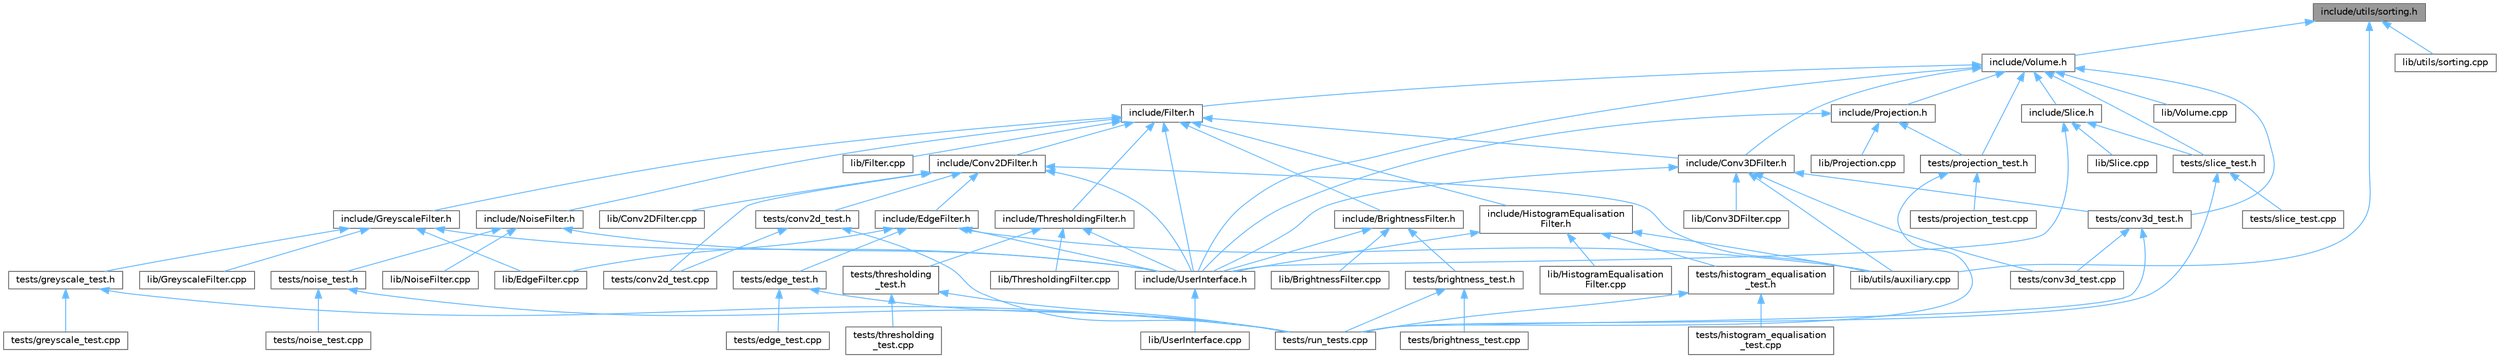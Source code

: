 digraph "include/utils/sorting.h"
{
 // LATEX_PDF_SIZE
  bgcolor="transparent";
  edge [fontname=Helvetica,fontsize=10,labelfontname=Helvetica,labelfontsize=10];
  node [fontname=Helvetica,fontsize=10,shape=box,height=0.2,width=0.4];
  Node1 [id="Node000001",label="include/utils/sorting.h",height=0.2,width=0.4,color="gray40", fillcolor="grey60", style="filled", fontcolor="black",tooltip=" "];
  Node1 -> Node2 [id="edge81_Node000001_Node000002",dir="back",color="steelblue1",style="solid",tooltip=" "];
  Node2 [id="Node000002",label="include/Volume.h",height=0.2,width=0.4,color="grey40", fillcolor="white", style="filled",URL="$_volume_8h.html",tooltip=" "];
  Node2 -> Node3 [id="edge82_Node000002_Node000003",dir="back",color="steelblue1",style="solid",tooltip=" "];
  Node3 [id="Node000003",label="include/Conv3DFilter.h",height=0.2,width=0.4,color="grey40", fillcolor="white", style="filled",URL="$_conv3_d_filter_8h.html",tooltip=" "];
  Node3 -> Node4 [id="edge83_Node000003_Node000004",dir="back",color="steelblue1",style="solid",tooltip=" "];
  Node4 [id="Node000004",label="include/UserInterface.h",height=0.2,width=0.4,color="grey40", fillcolor="white", style="filled",URL="$_user_interface_8h.html",tooltip=" "];
  Node4 -> Node5 [id="edge84_Node000004_Node000005",dir="back",color="steelblue1",style="solid",tooltip=" "];
  Node5 [id="Node000005",label="lib/UserInterface.cpp",height=0.2,width=0.4,color="grey40", fillcolor="white", style="filled",URL="$_user_interface_8cpp.html",tooltip=" "];
  Node3 -> Node6 [id="edge85_Node000003_Node000006",dir="back",color="steelblue1",style="solid",tooltip=" "];
  Node6 [id="Node000006",label="lib/Conv3DFilter.cpp",height=0.2,width=0.4,color="grey40", fillcolor="white", style="filled",URL="$_conv3_d_filter_8cpp.html",tooltip=" "];
  Node3 -> Node7 [id="edge86_Node000003_Node000007",dir="back",color="steelblue1",style="solid",tooltip=" "];
  Node7 [id="Node000007",label="lib/utils/auxiliary.cpp",height=0.2,width=0.4,color="grey40", fillcolor="white", style="filled",URL="$auxiliary_8cpp.html",tooltip=" "];
  Node3 -> Node8 [id="edge87_Node000003_Node000008",dir="back",color="steelblue1",style="solid",tooltip=" "];
  Node8 [id="Node000008",label="tests/conv3d_test.cpp",height=0.2,width=0.4,color="grey40", fillcolor="white", style="filled",URL="$conv3d__test_8cpp.html",tooltip=" "];
  Node3 -> Node9 [id="edge88_Node000003_Node000009",dir="back",color="steelblue1",style="solid",tooltip=" "];
  Node9 [id="Node000009",label="tests/conv3d_test.h",height=0.2,width=0.4,color="grey40", fillcolor="white", style="filled",URL="$conv3d__test_8h.html",tooltip=" "];
  Node9 -> Node8 [id="edge89_Node000009_Node000008",dir="back",color="steelblue1",style="solid",tooltip=" "];
  Node9 -> Node10 [id="edge90_Node000009_Node000010",dir="back",color="steelblue1",style="solid",tooltip=" "];
  Node10 [id="Node000010",label="tests/run_tests.cpp",height=0.2,width=0.4,color="grey40", fillcolor="white", style="filled",URL="$run__tests_8cpp.html",tooltip=" "];
  Node2 -> Node11 [id="edge91_Node000002_Node000011",dir="back",color="steelblue1",style="solid",tooltip=" "];
  Node11 [id="Node000011",label="include/Filter.h",height=0.2,width=0.4,color="grey40", fillcolor="white", style="filled",URL="$_filter_8h.html",tooltip=" "];
  Node11 -> Node12 [id="edge92_Node000011_Node000012",dir="back",color="steelblue1",style="solid",tooltip=" "];
  Node12 [id="Node000012",label="include/BrightnessFilter.h",height=0.2,width=0.4,color="grey40", fillcolor="white", style="filled",URL="$_brightness_filter_8h.html",tooltip=" "];
  Node12 -> Node4 [id="edge93_Node000012_Node000004",dir="back",color="steelblue1",style="solid",tooltip=" "];
  Node12 -> Node13 [id="edge94_Node000012_Node000013",dir="back",color="steelblue1",style="solid",tooltip=" "];
  Node13 [id="Node000013",label="lib/BrightnessFilter.cpp",height=0.2,width=0.4,color="grey40", fillcolor="white", style="filled",URL="$_brightness_filter_8cpp.html",tooltip=" "];
  Node12 -> Node14 [id="edge95_Node000012_Node000014",dir="back",color="steelblue1",style="solid",tooltip=" "];
  Node14 [id="Node000014",label="tests/brightness_test.h",height=0.2,width=0.4,color="grey40", fillcolor="white", style="filled",URL="$brightness__test_8h.html",tooltip=" "];
  Node14 -> Node15 [id="edge96_Node000014_Node000015",dir="back",color="steelblue1",style="solid",tooltip=" "];
  Node15 [id="Node000015",label="tests/brightness_test.cpp",height=0.2,width=0.4,color="grey40", fillcolor="white", style="filled",URL="$brightness__test_8cpp.html",tooltip=" "];
  Node14 -> Node10 [id="edge97_Node000014_Node000010",dir="back",color="steelblue1",style="solid",tooltip=" "];
  Node11 -> Node16 [id="edge98_Node000011_Node000016",dir="back",color="steelblue1",style="solid",tooltip=" "];
  Node16 [id="Node000016",label="include/Conv2DFilter.h",height=0.2,width=0.4,color="grey40", fillcolor="white", style="filled",URL="$_conv2_d_filter_8h.html",tooltip=" "];
  Node16 -> Node17 [id="edge99_Node000016_Node000017",dir="back",color="steelblue1",style="solid",tooltip=" "];
  Node17 [id="Node000017",label="include/EdgeFilter.h",height=0.2,width=0.4,color="grey40", fillcolor="white", style="filled",URL="$_edge_filter_8h.html",tooltip=" "];
  Node17 -> Node4 [id="edge100_Node000017_Node000004",dir="back",color="steelblue1",style="solid",tooltip=" "];
  Node17 -> Node18 [id="edge101_Node000017_Node000018",dir="back",color="steelblue1",style="solid",tooltip=" "];
  Node18 [id="Node000018",label="lib/EdgeFilter.cpp",height=0.2,width=0.4,color="grey40", fillcolor="white", style="filled",URL="$_edge_filter_8cpp.html",tooltip=" "];
  Node17 -> Node7 [id="edge102_Node000017_Node000007",dir="back",color="steelblue1",style="solid",tooltip=" "];
  Node17 -> Node19 [id="edge103_Node000017_Node000019",dir="back",color="steelblue1",style="solid",tooltip=" "];
  Node19 [id="Node000019",label="tests/edge_test.h",height=0.2,width=0.4,color="grey40", fillcolor="white", style="filled",URL="$edge__test_8h.html",tooltip=" "];
  Node19 -> Node20 [id="edge104_Node000019_Node000020",dir="back",color="steelblue1",style="solid",tooltip=" "];
  Node20 [id="Node000020",label="tests/edge_test.cpp",height=0.2,width=0.4,color="grey40", fillcolor="white", style="filled",URL="$edge__test_8cpp.html",tooltip=" "];
  Node19 -> Node10 [id="edge105_Node000019_Node000010",dir="back",color="steelblue1",style="solid",tooltip=" "];
  Node16 -> Node4 [id="edge106_Node000016_Node000004",dir="back",color="steelblue1",style="solid",tooltip=" "];
  Node16 -> Node21 [id="edge107_Node000016_Node000021",dir="back",color="steelblue1",style="solid",tooltip=" "];
  Node21 [id="Node000021",label="lib/Conv2DFilter.cpp",height=0.2,width=0.4,color="grey40", fillcolor="white", style="filled",URL="$_conv2_d_filter_8cpp.html",tooltip=" "];
  Node16 -> Node7 [id="edge108_Node000016_Node000007",dir="back",color="steelblue1",style="solid",tooltip=" "];
  Node16 -> Node22 [id="edge109_Node000016_Node000022",dir="back",color="steelblue1",style="solid",tooltip=" "];
  Node22 [id="Node000022",label="tests/conv2d_test.cpp",height=0.2,width=0.4,color="grey40", fillcolor="white", style="filled",URL="$conv2d__test_8cpp.html",tooltip=" "];
  Node16 -> Node23 [id="edge110_Node000016_Node000023",dir="back",color="steelblue1",style="solid",tooltip=" "];
  Node23 [id="Node000023",label="tests/conv2d_test.h",height=0.2,width=0.4,color="grey40", fillcolor="white", style="filled",URL="$conv2d__test_8h.html",tooltip=" "];
  Node23 -> Node22 [id="edge111_Node000023_Node000022",dir="back",color="steelblue1",style="solid",tooltip=" "];
  Node23 -> Node10 [id="edge112_Node000023_Node000010",dir="back",color="steelblue1",style="solid",tooltip=" "];
  Node11 -> Node3 [id="edge113_Node000011_Node000003",dir="back",color="steelblue1",style="solid",tooltip=" "];
  Node11 -> Node24 [id="edge114_Node000011_Node000024",dir="back",color="steelblue1",style="solid",tooltip=" "];
  Node24 [id="Node000024",label="include/GreyscaleFilter.h",height=0.2,width=0.4,color="grey40", fillcolor="white", style="filled",URL="$_greyscale_filter_8h.html",tooltip=" "];
  Node24 -> Node4 [id="edge115_Node000024_Node000004",dir="back",color="steelblue1",style="solid",tooltip=" "];
  Node24 -> Node18 [id="edge116_Node000024_Node000018",dir="back",color="steelblue1",style="solid",tooltip=" "];
  Node24 -> Node25 [id="edge117_Node000024_Node000025",dir="back",color="steelblue1",style="solid",tooltip=" "];
  Node25 [id="Node000025",label="lib/GreyscaleFilter.cpp",height=0.2,width=0.4,color="grey40", fillcolor="white", style="filled",URL="$_greyscale_filter_8cpp.html",tooltip=" "];
  Node24 -> Node26 [id="edge118_Node000024_Node000026",dir="back",color="steelblue1",style="solid",tooltip=" "];
  Node26 [id="Node000026",label="tests/greyscale_test.h",height=0.2,width=0.4,color="grey40", fillcolor="white", style="filled",URL="$greyscale__test_8h.html",tooltip=" "];
  Node26 -> Node27 [id="edge119_Node000026_Node000027",dir="back",color="steelblue1",style="solid",tooltip=" "];
  Node27 [id="Node000027",label="tests/greyscale_test.cpp",height=0.2,width=0.4,color="grey40", fillcolor="white", style="filled",URL="$greyscale__test_8cpp.html",tooltip=" "];
  Node26 -> Node10 [id="edge120_Node000026_Node000010",dir="back",color="steelblue1",style="solid",tooltip=" "];
  Node11 -> Node28 [id="edge121_Node000011_Node000028",dir="back",color="steelblue1",style="solid",tooltip=" "];
  Node28 [id="Node000028",label="include/HistogramEqualisation\lFilter.h",height=0.2,width=0.4,color="grey40", fillcolor="white", style="filled",URL="$_histogram_equalisation_filter_8h.html",tooltip=" "];
  Node28 -> Node4 [id="edge122_Node000028_Node000004",dir="back",color="steelblue1",style="solid",tooltip=" "];
  Node28 -> Node29 [id="edge123_Node000028_Node000029",dir="back",color="steelblue1",style="solid",tooltip=" "];
  Node29 [id="Node000029",label="lib/HistogramEqualisation\lFilter.cpp",height=0.2,width=0.4,color="grey40", fillcolor="white", style="filled",URL="$_histogram_equalisation_filter_8cpp.html",tooltip=" "];
  Node28 -> Node7 [id="edge124_Node000028_Node000007",dir="back",color="steelblue1",style="solid",tooltip=" "];
  Node28 -> Node30 [id="edge125_Node000028_Node000030",dir="back",color="steelblue1",style="solid",tooltip=" "];
  Node30 [id="Node000030",label="tests/histogram_equalisation\l_test.h",height=0.2,width=0.4,color="grey40", fillcolor="white", style="filled",URL="$histogram__equalisation__test_8h.html",tooltip=" "];
  Node30 -> Node31 [id="edge126_Node000030_Node000031",dir="back",color="steelblue1",style="solid",tooltip=" "];
  Node31 [id="Node000031",label="tests/histogram_equalisation\l_test.cpp",height=0.2,width=0.4,color="grey40", fillcolor="white", style="filled",URL="$histogram__equalisation__test_8cpp.html",tooltip=" "];
  Node30 -> Node10 [id="edge127_Node000030_Node000010",dir="back",color="steelblue1",style="solid",tooltip=" "];
  Node11 -> Node32 [id="edge128_Node000011_Node000032",dir="back",color="steelblue1",style="solid",tooltip=" "];
  Node32 [id="Node000032",label="include/NoiseFilter.h",height=0.2,width=0.4,color="grey40", fillcolor="white", style="filled",URL="$_noise_filter_8h.html",tooltip=" "];
  Node32 -> Node4 [id="edge129_Node000032_Node000004",dir="back",color="steelblue1",style="solid",tooltip=" "];
  Node32 -> Node33 [id="edge130_Node000032_Node000033",dir="back",color="steelblue1",style="solid",tooltip=" "];
  Node33 [id="Node000033",label="lib/NoiseFilter.cpp",height=0.2,width=0.4,color="grey40", fillcolor="white", style="filled",URL="$_noise_filter_8cpp.html",tooltip=" "];
  Node32 -> Node34 [id="edge131_Node000032_Node000034",dir="back",color="steelblue1",style="solid",tooltip=" "];
  Node34 [id="Node000034",label="tests/noise_test.h",height=0.2,width=0.4,color="grey40", fillcolor="white", style="filled",URL="$noise__test_8h.html",tooltip=" "];
  Node34 -> Node35 [id="edge132_Node000034_Node000035",dir="back",color="steelblue1",style="solid",tooltip=" "];
  Node35 [id="Node000035",label="tests/noise_test.cpp",height=0.2,width=0.4,color="grey40", fillcolor="white", style="filled",URL="$noise__test_8cpp.html",tooltip=" "];
  Node34 -> Node10 [id="edge133_Node000034_Node000010",dir="back",color="steelblue1",style="solid",tooltip=" "];
  Node11 -> Node36 [id="edge134_Node000011_Node000036",dir="back",color="steelblue1",style="solid",tooltip=" "];
  Node36 [id="Node000036",label="include/ThresholdingFilter.h",height=0.2,width=0.4,color="grey40", fillcolor="white", style="filled",URL="$_thresholding_filter_8h.html",tooltip=" "];
  Node36 -> Node4 [id="edge135_Node000036_Node000004",dir="back",color="steelblue1",style="solid",tooltip=" "];
  Node36 -> Node37 [id="edge136_Node000036_Node000037",dir="back",color="steelblue1",style="solid",tooltip=" "];
  Node37 [id="Node000037",label="lib/ThresholdingFilter.cpp",height=0.2,width=0.4,color="grey40", fillcolor="white", style="filled",URL="$_thresholding_filter_8cpp.html",tooltip=" "];
  Node36 -> Node38 [id="edge137_Node000036_Node000038",dir="back",color="steelblue1",style="solid",tooltip=" "];
  Node38 [id="Node000038",label="tests/thresholding\l_test.h",height=0.2,width=0.4,color="grey40", fillcolor="white", style="filled",URL="$thresholding__test_8h.html",tooltip=" "];
  Node38 -> Node10 [id="edge138_Node000038_Node000010",dir="back",color="steelblue1",style="solid",tooltip=" "];
  Node38 -> Node39 [id="edge139_Node000038_Node000039",dir="back",color="steelblue1",style="solid",tooltip=" "];
  Node39 [id="Node000039",label="tests/thresholding\l_test.cpp",height=0.2,width=0.4,color="grey40", fillcolor="white", style="filled",URL="$thresholding__test_8cpp.html",tooltip=" "];
  Node11 -> Node4 [id="edge140_Node000011_Node000004",dir="back",color="steelblue1",style="solid",tooltip=" "];
  Node11 -> Node40 [id="edge141_Node000011_Node000040",dir="back",color="steelblue1",style="solid",tooltip=" "];
  Node40 [id="Node000040",label="lib/Filter.cpp",height=0.2,width=0.4,color="grey40", fillcolor="white", style="filled",URL="$_filter_8cpp.html",tooltip=" "];
  Node2 -> Node41 [id="edge142_Node000002_Node000041",dir="back",color="steelblue1",style="solid",tooltip=" "];
  Node41 [id="Node000041",label="include/Projection.h",height=0.2,width=0.4,color="grey40", fillcolor="white", style="filled",URL="$_projection_8h.html",tooltip=" "];
  Node41 -> Node4 [id="edge143_Node000041_Node000004",dir="back",color="steelblue1",style="solid",tooltip=" "];
  Node41 -> Node42 [id="edge144_Node000041_Node000042",dir="back",color="steelblue1",style="solid",tooltip=" "];
  Node42 [id="Node000042",label="lib/Projection.cpp",height=0.2,width=0.4,color="grey40", fillcolor="white", style="filled",URL="$_projection_8cpp.html",tooltip=" "];
  Node41 -> Node43 [id="edge145_Node000041_Node000043",dir="back",color="steelblue1",style="solid",tooltip=" "];
  Node43 [id="Node000043",label="tests/projection_test.h",height=0.2,width=0.4,color="grey40", fillcolor="white", style="filled",URL="$projection__test_8h.html",tooltip=" "];
  Node43 -> Node44 [id="edge146_Node000043_Node000044",dir="back",color="steelblue1",style="solid",tooltip=" "];
  Node44 [id="Node000044",label="tests/projection_test.cpp",height=0.2,width=0.4,color="grey40", fillcolor="white", style="filled",URL="$projection__test_8cpp.html",tooltip=" "];
  Node43 -> Node10 [id="edge147_Node000043_Node000010",dir="back",color="steelblue1",style="solid",tooltip=" "];
  Node2 -> Node45 [id="edge148_Node000002_Node000045",dir="back",color="steelblue1",style="solid",tooltip=" "];
  Node45 [id="Node000045",label="include/Slice.h",height=0.2,width=0.4,color="grey40", fillcolor="white", style="filled",URL="$_slice_8h.html",tooltip=" "];
  Node45 -> Node4 [id="edge149_Node000045_Node000004",dir="back",color="steelblue1",style="solid",tooltip=" "];
  Node45 -> Node46 [id="edge150_Node000045_Node000046",dir="back",color="steelblue1",style="solid",tooltip=" "];
  Node46 [id="Node000046",label="lib/Slice.cpp",height=0.2,width=0.4,color="grey40", fillcolor="white", style="filled",URL="$_slice_8cpp.html",tooltip=" "];
  Node45 -> Node47 [id="edge151_Node000045_Node000047",dir="back",color="steelblue1",style="solid",tooltip=" "];
  Node47 [id="Node000047",label="tests/slice_test.h",height=0.2,width=0.4,color="grey40", fillcolor="white", style="filled",URL="$slice__test_8h.html",tooltip=" "];
  Node47 -> Node10 [id="edge152_Node000047_Node000010",dir="back",color="steelblue1",style="solid",tooltip=" "];
  Node47 -> Node48 [id="edge153_Node000047_Node000048",dir="back",color="steelblue1",style="solid",tooltip=" "];
  Node48 [id="Node000048",label="tests/slice_test.cpp",height=0.2,width=0.4,color="grey40", fillcolor="white", style="filled",URL="$slice__test_8cpp.html",tooltip=" "];
  Node2 -> Node4 [id="edge154_Node000002_Node000004",dir="back",color="steelblue1",style="solid",tooltip=" "];
  Node2 -> Node49 [id="edge155_Node000002_Node000049",dir="back",color="steelblue1",style="solid",tooltip=" "];
  Node49 [id="Node000049",label="lib/Volume.cpp",height=0.2,width=0.4,color="grey40", fillcolor="white", style="filled",URL="$_volume_8cpp.html",tooltip=" "];
  Node2 -> Node9 [id="edge156_Node000002_Node000009",dir="back",color="steelblue1",style="solid",tooltip=" "];
  Node2 -> Node43 [id="edge157_Node000002_Node000043",dir="back",color="steelblue1",style="solid",tooltip=" "];
  Node2 -> Node47 [id="edge158_Node000002_Node000047",dir="back",color="steelblue1",style="solid",tooltip=" "];
  Node1 -> Node7 [id="edge159_Node000001_Node000007",dir="back",color="steelblue1",style="solid",tooltip=" "];
  Node1 -> Node50 [id="edge160_Node000001_Node000050",dir="back",color="steelblue1",style="solid",tooltip=" "];
  Node50 [id="Node000050",label="lib/utils/sorting.cpp",height=0.2,width=0.4,color="grey40", fillcolor="white", style="filled",URL="$sorting_8cpp.html",tooltip=" "];
}
